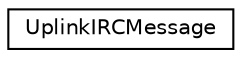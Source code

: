 digraph "Graphical Class Hierarchy"
{
 // LATEX_PDF_SIZE
  edge [fontname="Helvetica",fontsize="10",labelfontname="Helvetica",labelfontsize="10"];
  node [fontname="Helvetica",fontsize="10",shape=record];
  rankdir="LR";
  Node0 [label="UplinkIRCMessage",height=0.2,width=0.4,color="black", fillcolor="white", style="filled",URL="$classUplinkIRCMessage.html",tooltip="IRC Message."];
}
